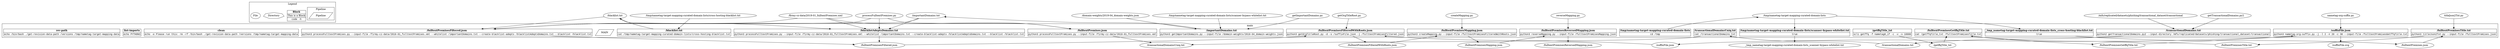 digraph  {
	subgraph cluster_s1 {
		ID = "cluster_s1";
		subgraph cluster_s0 {
			ID = "cluster_s0";
			label="Pipeline";
			n53[label="Pipeline",shape="parallelogram"];
			
		}label="Legend";
		n54[label=<<table border="0" cellborder="1" cellspacing="0"><tr><td><b>Block</b></td></tr><tr><td>This is a Block</td></tr><tr><td><font face="Courier New, Courier, monospace">code -h</font></td></tr></table>>,shape="plain"];
		n52[label="Directory",shape="septagon"];
		n51[label="File",shape="oval"];
		
	}subgraph cluster_s0 {
		ID = "cluster_s0";
		label="main";
		n8[label=<<table border="0" cellborder="1" cellspacing="0"><tr><td><b>/blacklist.txt</b></td></tr><tr><td><font face="Courier New, Courier, monospace">cat /tmp/nametag-target-mapping-curated-domain-lists/cross-hosting-blacklist.txt</font></td></tr></table>>,shape="plain"];
		n19[label=<<table border="0" cellborder="1" cellspacing="0"><tr><td><b>/blacklistAdeptsDomains.txt</b></td></tr><tr><td><font face="Courier New, Courier, monospace">python3 processFulltextPremises.py --input-file /firmy-cz-data/2019-01_fulltextPremises.xml --whitelist /importantDomains.txt --create-blacklist-adepts /blacklistAdeptsDomains.txt --blacklist /blacklist.txt</font></td></tr></table>>,shape="plain"];
		n20[label=<<table border="0" cellborder="1" cellspacing="0"><tr><td><b>/fulltextPremises.json</b></td></tr><tr><td><font face="Courier New, Courier, monospace">python3 processFulltextPremises.py --input-file /firmy-cz-data/2019-01_fulltextPremises.xml</font></td></tr></table>>,shape="plain"];
		n11[label=<<table border="0" cellborder="1" cellspacing="0"><tr><td><b>/fulltextPremisesFiltered.json</b></td></tr><tr><td><font face="Courier New, Courier, monospace">python3 processFulltextPremises.py --input-file /firmy-cz-data/2019-01_fulltextPremises.xml --whitelist /importantDomains.txt --create-blacklist-adepts /blacklistAdeptsDomains.txt --blacklist /blacklist.txt</font></td></tr></table>>,shape="plain"];
		n12[label=<<table border="0" cellborder="1" cellspacing="0"><tr><td><b>/fulltextPremisesFilteredWithRoots.json</b></td></tr><tr><td><font face="Courier New, Courier, monospace">python3 getOrgTitleRoot.py -d -s /suffixFile.json -j /fulltextPremisesFiltered.json</font></td></tr></table>>,shape="plain"];
		n3[label=<<table border="0" cellborder="1" cellspacing="0"><tr><td><b>/fulltextPremisesGetffqTitle.txt</b></td></tr><tr><td><font face="Courier New, Courier, monospace">cat /getffqTitle_txt /fulltextPremisesTitle.txt</font></td></tr></table>>,shape="plain"];
		n2[label=<<table border="0" cellborder="1" cellspacing="0"><tr><td><b>/fulltextPremisesMapping.json</b></td></tr><tr><td><font face="Courier New, Courier, monospace">python3 createMapping.py --input-file /fulltextPremisesFilteredWithRoots.json</font></td></tr></table>>,shape="plain"];
		n5[label=<<table border="0" cellborder="1" cellspacing="0"><tr><td><b>/fulltextPremisesReversedMapping.json</b></td></tr><tr><td><font face="Courier New, Courier, monospace">python3 reverseMapping.py --input-file /fulltextPremisesMapping.json</font></td></tr></table>>,shape="plain"];
		n14[label=<<table border="0" cellborder="1" cellspacing="0"><tr><td><b>/fulltextPremisesTitle.txt</b></td></tr><tr><td><font face="Courier New, Courier, monospace">python3 titleJson2Txt.py --input-file /fulltextPremises.json</font></td></tr></table>>,shape="plain"];
		n6[label=<<table border="0" cellborder="1" cellspacing="0"><tr><td><b>/getffqTitle_txt</b></td></tr><tr><td><font face="Courier New, Courier, monospace">scli getffq -f nametag0_if -c -v -s 10000</font></td></tr></table>>,shape="plain"];
		n4[label=<<table border="0" cellborder="1" cellspacing="0"><tr><td><b>/importantDomains.txt</b></td></tr><tr><td><font face="Courier New, Courier, monospace">python3 getImportantDomains.py --input-file /domain-weights/2019-04_domain-weights.json</font></td></tr></table>>,shape="plain"];
		n21[label=<<table border="0" cellborder="1" cellspacing="0"><tr><td><b>/suffixFile.json</b></td></tr><tr><td><font face="Courier New, Courier, monospace">python3 nametag-org-suffix.py -j -l 2 -n 20 -c 30 --input-file /fulltextPremisesGetffqTitle.txt</font></td></tr></table>>,shape="plain"];
		n17[label=<<table border="0" cellborder="1" cellspacing="0"><tr><td><b>/tmp/nametag-target-mapping-curated-domain-lists</b></td></tr><tr><td><font face="Courier New, Courier, monospace">cd /tmp</font></td></tr></table>>,shape="plain"];
		n15[label=<<table border="0" cellborder="1" cellspacing="0"><tr><td><b>/tmp/nametag-target-mapping-curated-domain-lists/scanner-bypass-whitelist.txt</b></td></tr><tr><td><font face="Courier New, Courier, monospace">true</font></td></tr></table>>,shape="plain"];
		n16[label=<<table border="0" cellborder="1" cellspacing="0"><tr><td><b>/transactionalDomains.txt</b></td></tr><tr><td><font face="Courier New, Courier, monospace">python2 getTransactionalDomains.py2 --input-directory /mfs/replicated/datasets/phishing/transactional_dataset/transactional</font></td></tr></table>>,shape="plain"];
		n13[label=<<table border="0" cellborder="1" cellspacing="0"><tr><td><b>/transactionalDomainsUniq.txt</b></td></tr><tr><td><font face="Courier New, Courier, monospace">cat /transactionalDomains.txt</font></td></tr></table>>,shape="plain"];
		n1[label="MAIN",shape="parallelogram"];
		n7[label=<<table border="0" cellborder="1" cellspacing="0"><tr><td><b>_tmp_nametag-target-mapping-curated-domain-lists_cross-hosting-blacklist.txt</b></td></tr><tr><td><font face="Courier New, Courier, monospace">true</font></td></tr></table>>,shape="plain"];
		n18[label=<<table border="0" cellborder="1" cellspacing="0"><tr><td><b>clean</b></td></tr><tr><td><font face="Courier New, Courier, monospace">echo -e Please run this: rm -rf /bin/bash ./get-revision-data-path /versions /tmp/nametag-target-mapping-data</font></td></tr></table>>,shape="plain"];
		n9[label=<<table border="0" cellborder="1" cellspacing="0"><tr><td><b>list-imports</b></td></tr><tr><td><font face="Courier New, Courier, monospace">echo PYTHON3</font></td></tr></table>>,shape="plain"];
		n10[label=<<table border="0" cellborder="1" cellspacing="0"><tr><td><b>rev-path</b></td></tr><tr><td><font face="Courier New, Courier, monospace">echo /bin/bash ./get-revision-data-path /versions /tmp/nametag-target-mapping-data</font></td></tr></table>>,shape="plain"];
		
	}
	n32[label="/blacklist.txt",shape="oval"];
	n41[label="/domain-weights/2019-04_domain-weights.json",shape="oval"];
	n33[label="/firmy-cz-data/2019-01_fulltextPremises.xml",shape="oval"];
	n31[label="/fulltextPremises.json",shape="oval"];
	n30[label="/fulltextPremisesFiltered.json",shape="oval"];
	n40[label="/fulltextPremisesFilteredWithRoots.json",shape="oval"];
	n35[label="/fulltextPremisesGetffqTitle.txt",shape="oval"];
	n28[label="/fulltextPremisesMapping.json",shape="oval"];
	n38[label="/fulltextPremisesReversedMapping.json",shape="oval"];
	n27[label="/fulltextPremisesTitle.txt",shape="oval"];
	n26[label="/getffqTitle_txt",shape="oval"];
	n42[label="/importantDomains.txt",shape="oval"];
	n39[label="/mfs/replicated/datasets/phishing/transactional_dataset/transactional",shape="oval"];
	n37[label="/suffixFile.json",shape="oval"];
	n47[label="/suffixFile.svg",shape="oval"];
	n29[label="/tmp/nametag-target-mapping-curated-domain-lists",shape="oval"];
	n24[label="/tmp/nametag-target-mapping-curated-domain-lists/cross-hosting-blacklist.txt",shape="oval"];
	n44[label="/tmp/nametag-target-mapping-curated-domain-lists/scanner-bypass-whitelist.txt",shape="oval"];
	n34[label="/transactionalDomains.txt",shape="oval"];
	n46[label="/transactionalDomainsUniq.txt",shape="oval"];
	n43[label="_tmp_nametag-target-mapping-curated-domain-lists_scanner-bypass-whitelist.txt",shape="oval"];
	n23[label="createMapping.py",shape="oval"];
	n36[label="getImportantDomains.py",shape="oval"];
	n49[label="getOrgTitleRoot.py",shape="oval"];
	n25[label="getTransactionalDomains.py2",shape="oval"];
	n22[label="nametag-org-suffix.py",shape="oval"];
	n48[label="processFulltextPremises.py",shape="oval"];
	n45[label="reverseMapping.py",shape="oval"];
	n50[label="titleJson2Txt.py",shape="oval"];
	n32->n19;
	n8->n32;
	n32->n11;
	n19->n30;
	n41->n4;
	n33->n19;
	n33->n11;
	n33->n20;
	n31->n14;
	n20->n46;
	n30->n12;
	n11->n30;
	n12->n40;
	n40->n2;
	n3->n35;
	n35->n21;
	n2->n28;
	n28->n5;
	n5->n38;
	n14->n27;
	n27->n3;
	n6->n26;
	n26->n3;
	n42->n19;
	n42->n11;
	n4->n42;
	n39->n16;
	n37->n12;
	n21->n37;
	n21->n47;
	n17->n29;
	n29->n15;
	n29->n7;
	n24->n8;
	n15->n43;
	n44->n4;
	n34->n13;
	n16->n34;
	n13->n46;
	n7->n31;
	n23->n2;
	n36->n4;
	n49->n12;
	n25->n16;
	n22->n21;
	n48->n19;
	n48->n11;
	n48->n20;
	n45->n5;
	n50->n14;
	
}
